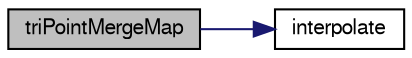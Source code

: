 digraph "triPointMergeMap"
{
  bgcolor="transparent";
  edge [fontname="FreeSans",fontsize="10",labelfontname="FreeSans",labelfontsize="10"];
  node [fontname="FreeSans",fontsize="10",shape=record];
  rankdir="LR";
  Node31 [label="triPointMergeMap",height=0.2,width=0.4,color="black", fillcolor="grey75", style="filled", fontcolor="black"];
  Node31 -> Node32 [color="midnightblue",fontsize="10",style="solid",fontname="FreeSans"];
  Node32 [label="interpolate",height=0.2,width=0.4,color="black",URL="$a29346.html#a22756dae61e8aea4fc1bcc698934bdc7",tooltip="Interpolates cCoords,pCoords. Uses the references to the original. "];
}
